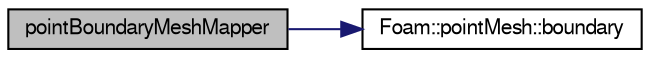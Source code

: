 digraph "pointBoundaryMeshMapper"
{
  bgcolor="transparent";
  edge [fontname="FreeSans",fontsize="10",labelfontname="FreeSans",labelfontsize="10"];
  node [fontname="FreeSans",fontsize="10",shape=record];
  rankdir="LR";
  Node0 [label="pointBoundaryMeshMapper",height=0.2,width=0.4,color="black", fillcolor="grey75", style="filled", fontcolor="black"];
  Node0 -> Node1 [color="midnightblue",fontsize="10",style="solid",fontname="FreeSans"];
  Node1 [label="Foam::pointMesh::boundary",height=0.2,width=0.4,color="black",URL="$a27246.html#ac9ea4a43659b7ffc399e239527c38c7d",tooltip="Return reference to boundary mesh. "];
}

